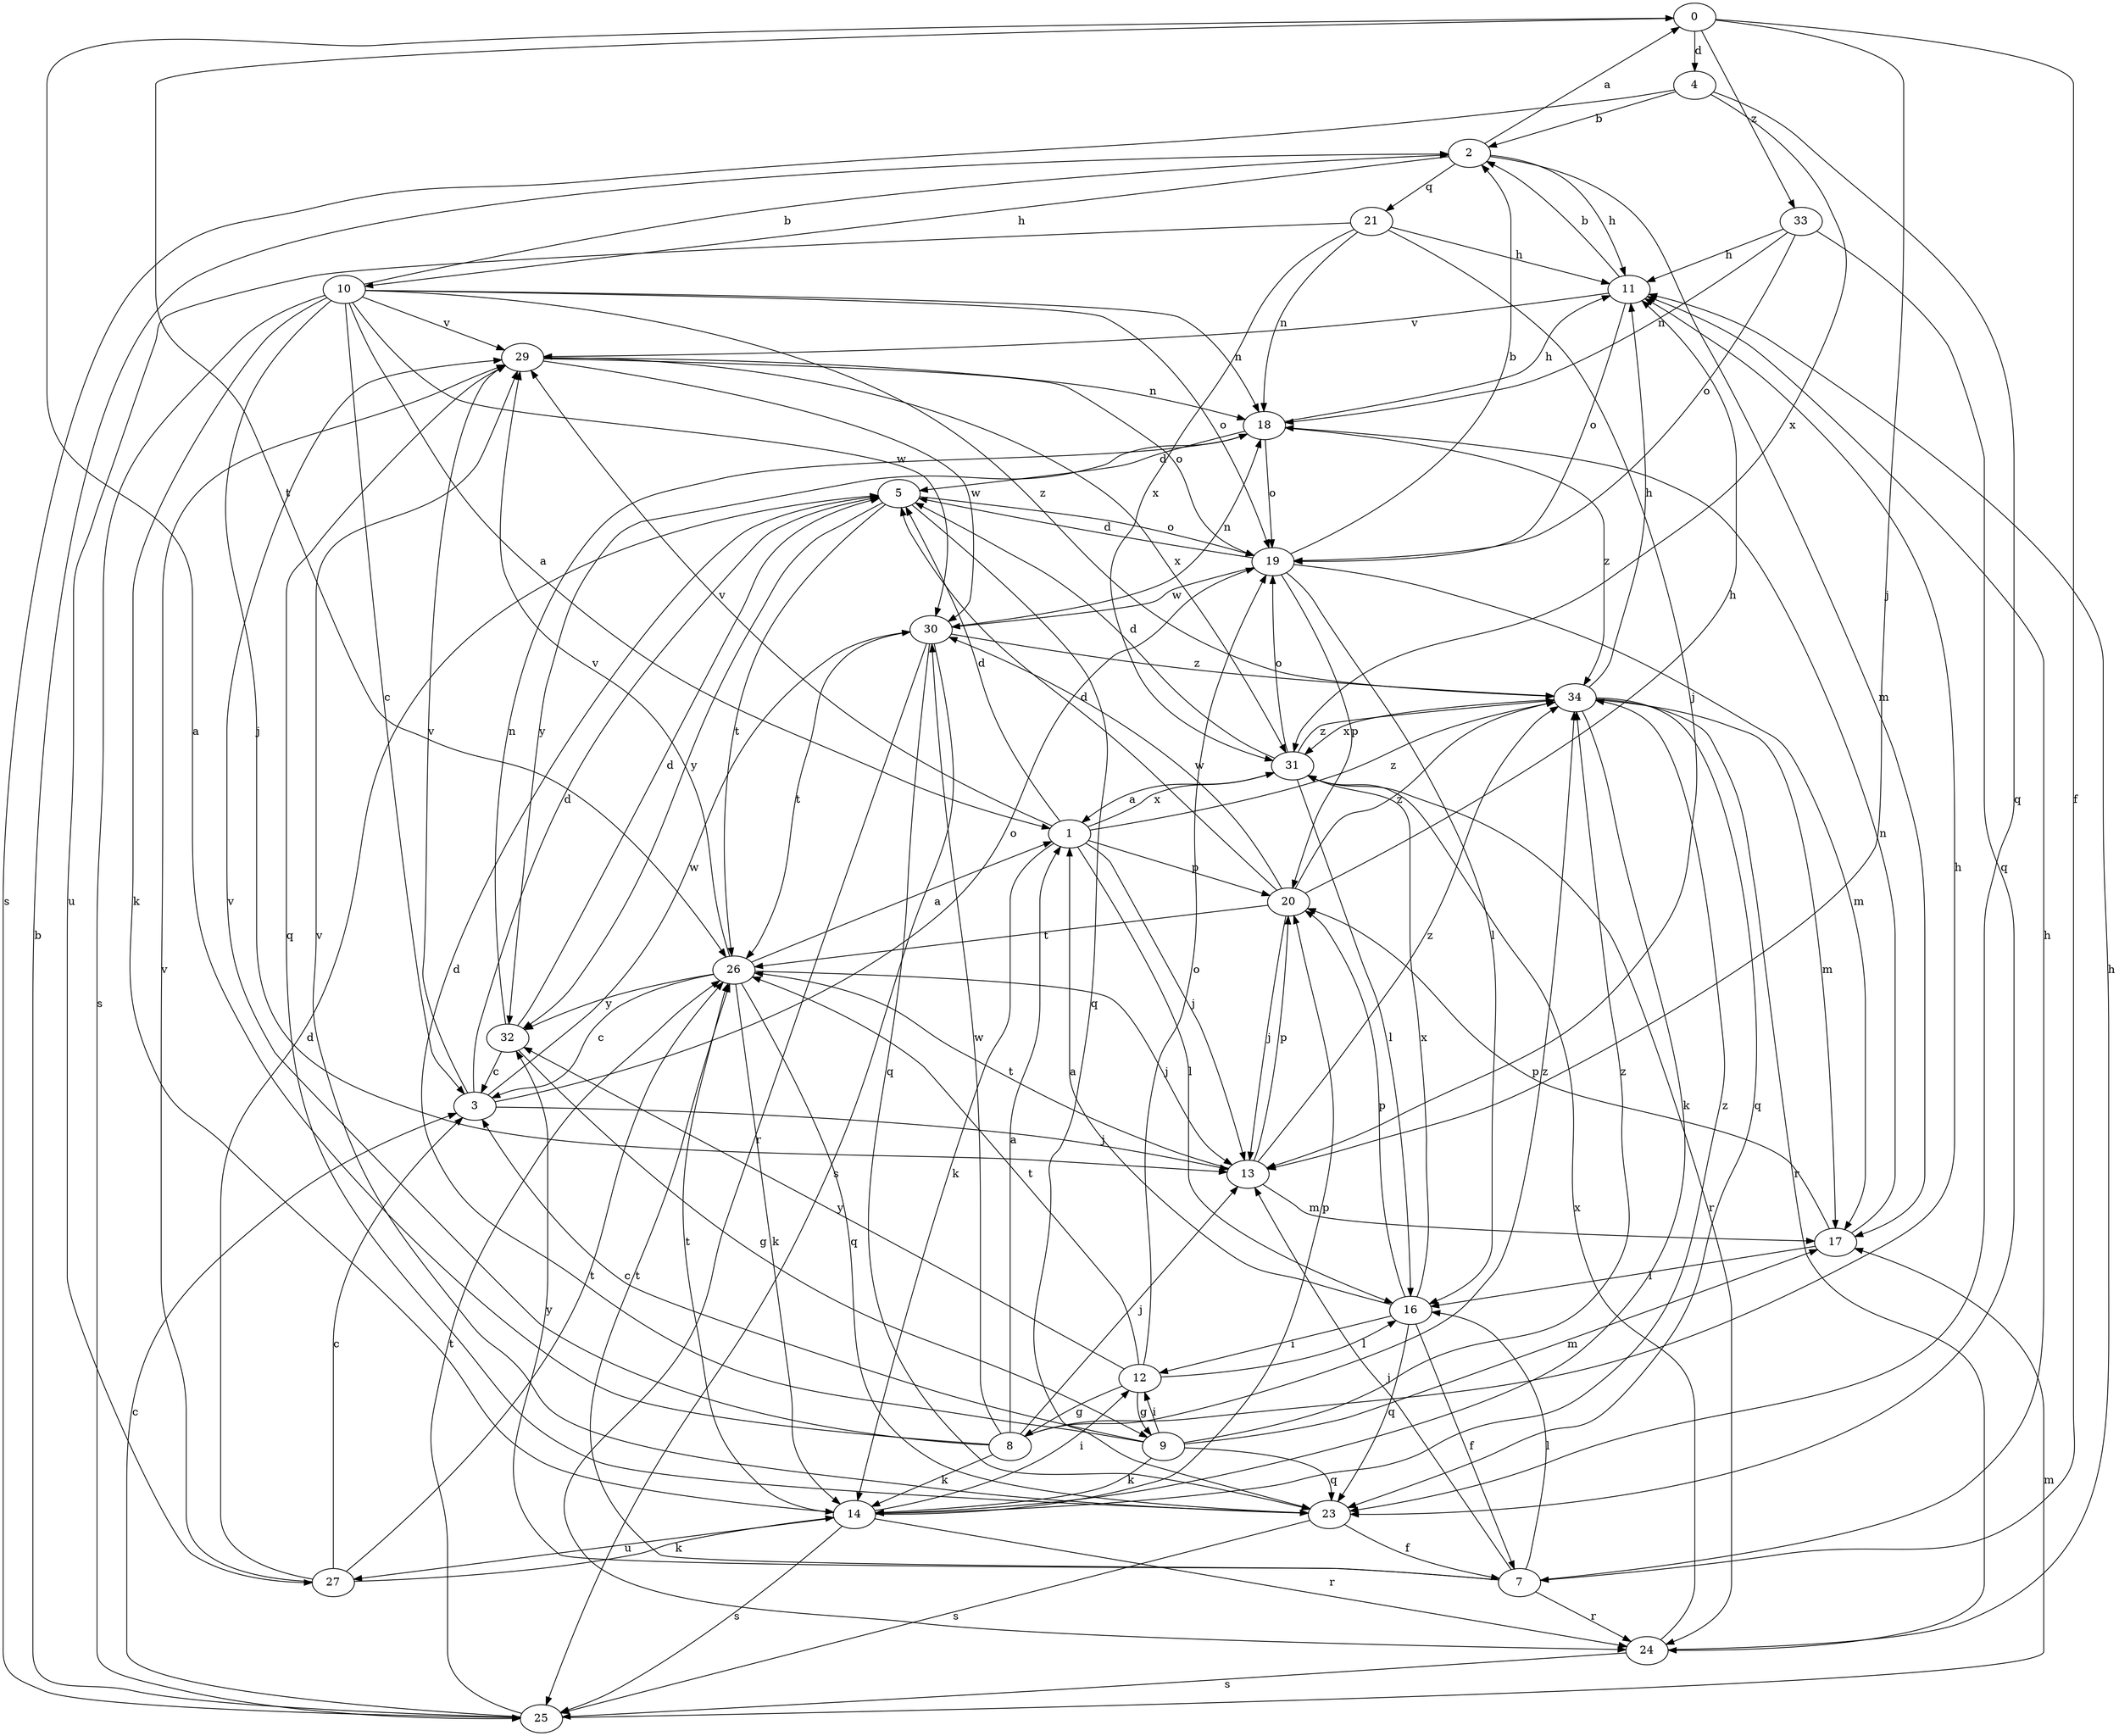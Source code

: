 strict digraph  {
0;
1;
2;
3;
4;
5;
7;
8;
9;
10;
11;
12;
13;
14;
16;
17;
18;
19;
20;
21;
23;
24;
25;
26;
27;
29;
30;
31;
32;
33;
34;
0 -> 4  [label=d];
0 -> 7  [label=f];
0 -> 13  [label=j];
0 -> 26  [label=t];
0 -> 33  [label=z];
1 -> 5  [label=d];
1 -> 13  [label=j];
1 -> 14  [label=k];
1 -> 16  [label=l];
1 -> 20  [label=p];
1 -> 29  [label=v];
1 -> 31  [label=x];
1 -> 34  [label=z];
2 -> 0  [label=a];
2 -> 10  [label=h];
2 -> 11  [label=h];
2 -> 17  [label=m];
2 -> 21  [label=q];
3 -> 5  [label=d];
3 -> 13  [label=j];
3 -> 19  [label=o];
3 -> 29  [label=v];
3 -> 30  [label=w];
4 -> 2  [label=b];
4 -> 23  [label=q];
4 -> 25  [label=s];
4 -> 31  [label=x];
5 -> 19  [label=o];
5 -> 23  [label=q];
5 -> 26  [label=t];
5 -> 32  [label=y];
7 -> 11  [label=h];
7 -> 13  [label=j];
7 -> 16  [label=l];
7 -> 24  [label=r];
7 -> 26  [label=t];
7 -> 32  [label=y];
8 -> 0  [label=a];
8 -> 1  [label=a];
8 -> 11  [label=h];
8 -> 13  [label=j];
8 -> 14  [label=k];
8 -> 29  [label=v];
8 -> 30  [label=w];
8 -> 34  [label=z];
9 -> 3  [label=c];
9 -> 5  [label=d];
9 -> 12  [label=i];
9 -> 14  [label=k];
9 -> 17  [label=m];
9 -> 23  [label=q];
9 -> 34  [label=z];
10 -> 1  [label=a];
10 -> 2  [label=b];
10 -> 3  [label=c];
10 -> 13  [label=j];
10 -> 14  [label=k];
10 -> 18  [label=n];
10 -> 19  [label=o];
10 -> 25  [label=s];
10 -> 29  [label=v];
10 -> 30  [label=w];
10 -> 34  [label=z];
11 -> 2  [label=b];
11 -> 19  [label=o];
11 -> 29  [label=v];
12 -> 8  [label=g];
12 -> 9  [label=g];
12 -> 16  [label=l];
12 -> 19  [label=o];
12 -> 26  [label=t];
12 -> 32  [label=y];
13 -> 17  [label=m];
13 -> 20  [label=p];
13 -> 26  [label=t];
13 -> 34  [label=z];
14 -> 12  [label=i];
14 -> 20  [label=p];
14 -> 24  [label=r];
14 -> 25  [label=s];
14 -> 26  [label=t];
14 -> 27  [label=u];
14 -> 34  [label=z];
16 -> 1  [label=a];
16 -> 7  [label=f];
16 -> 12  [label=i];
16 -> 20  [label=p];
16 -> 23  [label=q];
16 -> 31  [label=x];
17 -> 16  [label=l];
17 -> 18  [label=n];
17 -> 20  [label=p];
18 -> 5  [label=d];
18 -> 11  [label=h];
18 -> 19  [label=o];
18 -> 32  [label=y];
18 -> 34  [label=z];
19 -> 2  [label=b];
19 -> 5  [label=d];
19 -> 16  [label=l];
19 -> 17  [label=m];
19 -> 20  [label=p];
19 -> 30  [label=w];
20 -> 5  [label=d];
20 -> 11  [label=h];
20 -> 13  [label=j];
20 -> 26  [label=t];
20 -> 30  [label=w];
20 -> 34  [label=z];
21 -> 11  [label=h];
21 -> 13  [label=j];
21 -> 18  [label=n];
21 -> 27  [label=u];
21 -> 31  [label=x];
23 -> 7  [label=f];
23 -> 25  [label=s];
23 -> 29  [label=v];
24 -> 11  [label=h];
24 -> 25  [label=s];
24 -> 31  [label=x];
25 -> 2  [label=b];
25 -> 3  [label=c];
25 -> 17  [label=m];
25 -> 26  [label=t];
26 -> 1  [label=a];
26 -> 3  [label=c];
26 -> 13  [label=j];
26 -> 14  [label=k];
26 -> 23  [label=q];
26 -> 29  [label=v];
26 -> 32  [label=y];
27 -> 3  [label=c];
27 -> 5  [label=d];
27 -> 14  [label=k];
27 -> 26  [label=t];
27 -> 29  [label=v];
29 -> 18  [label=n];
29 -> 19  [label=o];
29 -> 23  [label=q];
29 -> 30  [label=w];
29 -> 31  [label=x];
30 -> 18  [label=n];
30 -> 23  [label=q];
30 -> 24  [label=r];
30 -> 25  [label=s];
30 -> 26  [label=t];
30 -> 34  [label=z];
31 -> 1  [label=a];
31 -> 5  [label=d];
31 -> 16  [label=l];
31 -> 19  [label=o];
31 -> 24  [label=r];
31 -> 34  [label=z];
32 -> 3  [label=c];
32 -> 5  [label=d];
32 -> 9  [label=g];
32 -> 18  [label=n];
33 -> 11  [label=h];
33 -> 18  [label=n];
33 -> 19  [label=o];
33 -> 23  [label=q];
34 -> 11  [label=h];
34 -> 14  [label=k];
34 -> 17  [label=m];
34 -> 23  [label=q];
34 -> 24  [label=r];
34 -> 31  [label=x];
}
